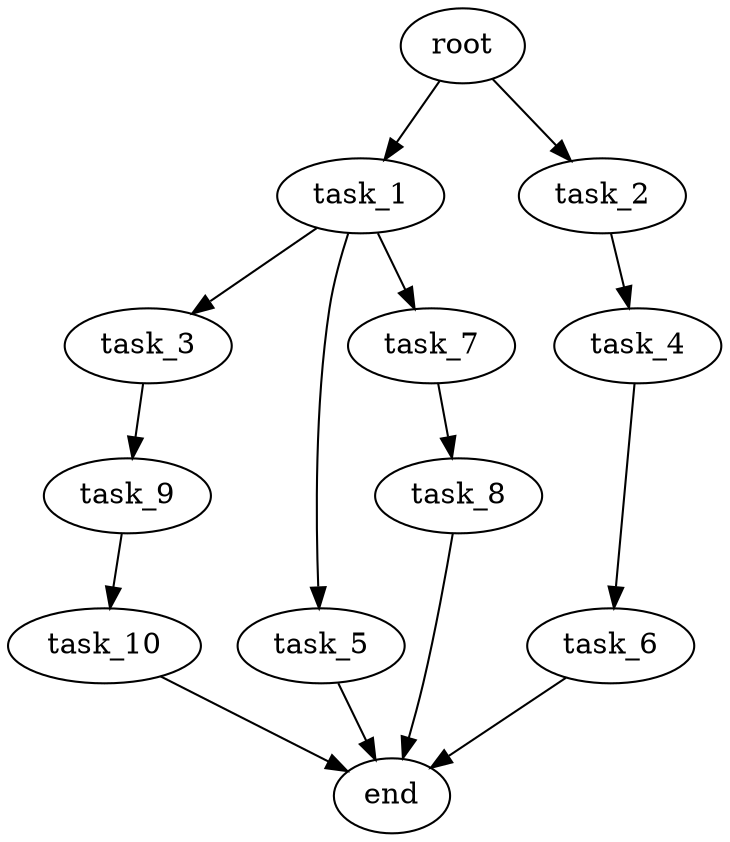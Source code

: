 digraph G {
  root [size="0.000000e+00"];
  task_1 [size="1.246954e+09"];
  task_2 [size="7.210011e+10"];
  task_3 [size="6.820287e+10"];
  task_4 [size="5.374334e+10"];
  task_5 [size="2.675584e+10"];
  task_6 [size="6.413208e+10"];
  task_7 [size="1.124406e+10"];
  task_8 [size="4.353305e+10"];
  task_9 [size="4.542700e+10"];
  task_10 [size="9.538621e+10"];
  end [size="0.000000e+00"];

  root -> task_1 [size="1.000000e-12"];
  root -> task_2 [size="1.000000e-12"];
  task_1 -> task_3 [size="6.820287e+08"];
  task_1 -> task_5 [size="2.675584e+08"];
  task_1 -> task_7 [size="1.124406e+08"];
  task_2 -> task_4 [size="5.374334e+08"];
  task_3 -> task_9 [size="4.542700e+08"];
  task_4 -> task_6 [size="6.413208e+08"];
  task_5 -> end [size="1.000000e-12"];
  task_6 -> end [size="1.000000e-12"];
  task_7 -> task_8 [size="4.353305e+08"];
  task_8 -> end [size="1.000000e-12"];
  task_9 -> task_10 [size="9.538621e+08"];
  task_10 -> end [size="1.000000e-12"];
}
